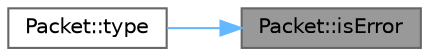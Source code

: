 digraph "Packet::isError"
{
 // INTERACTIVE_SVG=YES
 // LATEX_PDF_SIZE
  bgcolor="transparent";
  edge [fontname=Helvetica,fontsize=10,labelfontname=Helvetica,labelfontsize=10];
  node [fontname=Helvetica,fontsize=10,shape=box,height=0.2,width=0.4];
  rankdir="RL";
  Node1 [id="Node000001",label="Packet::isError",height=0.2,width=0.4,color="gray40", fillcolor="grey60", style="filled", fontcolor="black",tooltip=" "];
  Node1 -> Node2 [id="edge1_Node000001_Node000002",dir="back",color="steelblue1",style="solid",tooltip=" "];
  Node2 [id="Node000002",label="Packet::type",height=0.2,width=0.4,color="grey40", fillcolor="white", style="filled",URL="$d9/dd4/a00776_a52daf0c3ea1f9a7b847638c83f3b68c7.html#a52daf0c3ea1f9a7b847638c83f3b68c7",tooltip=" "];
}
